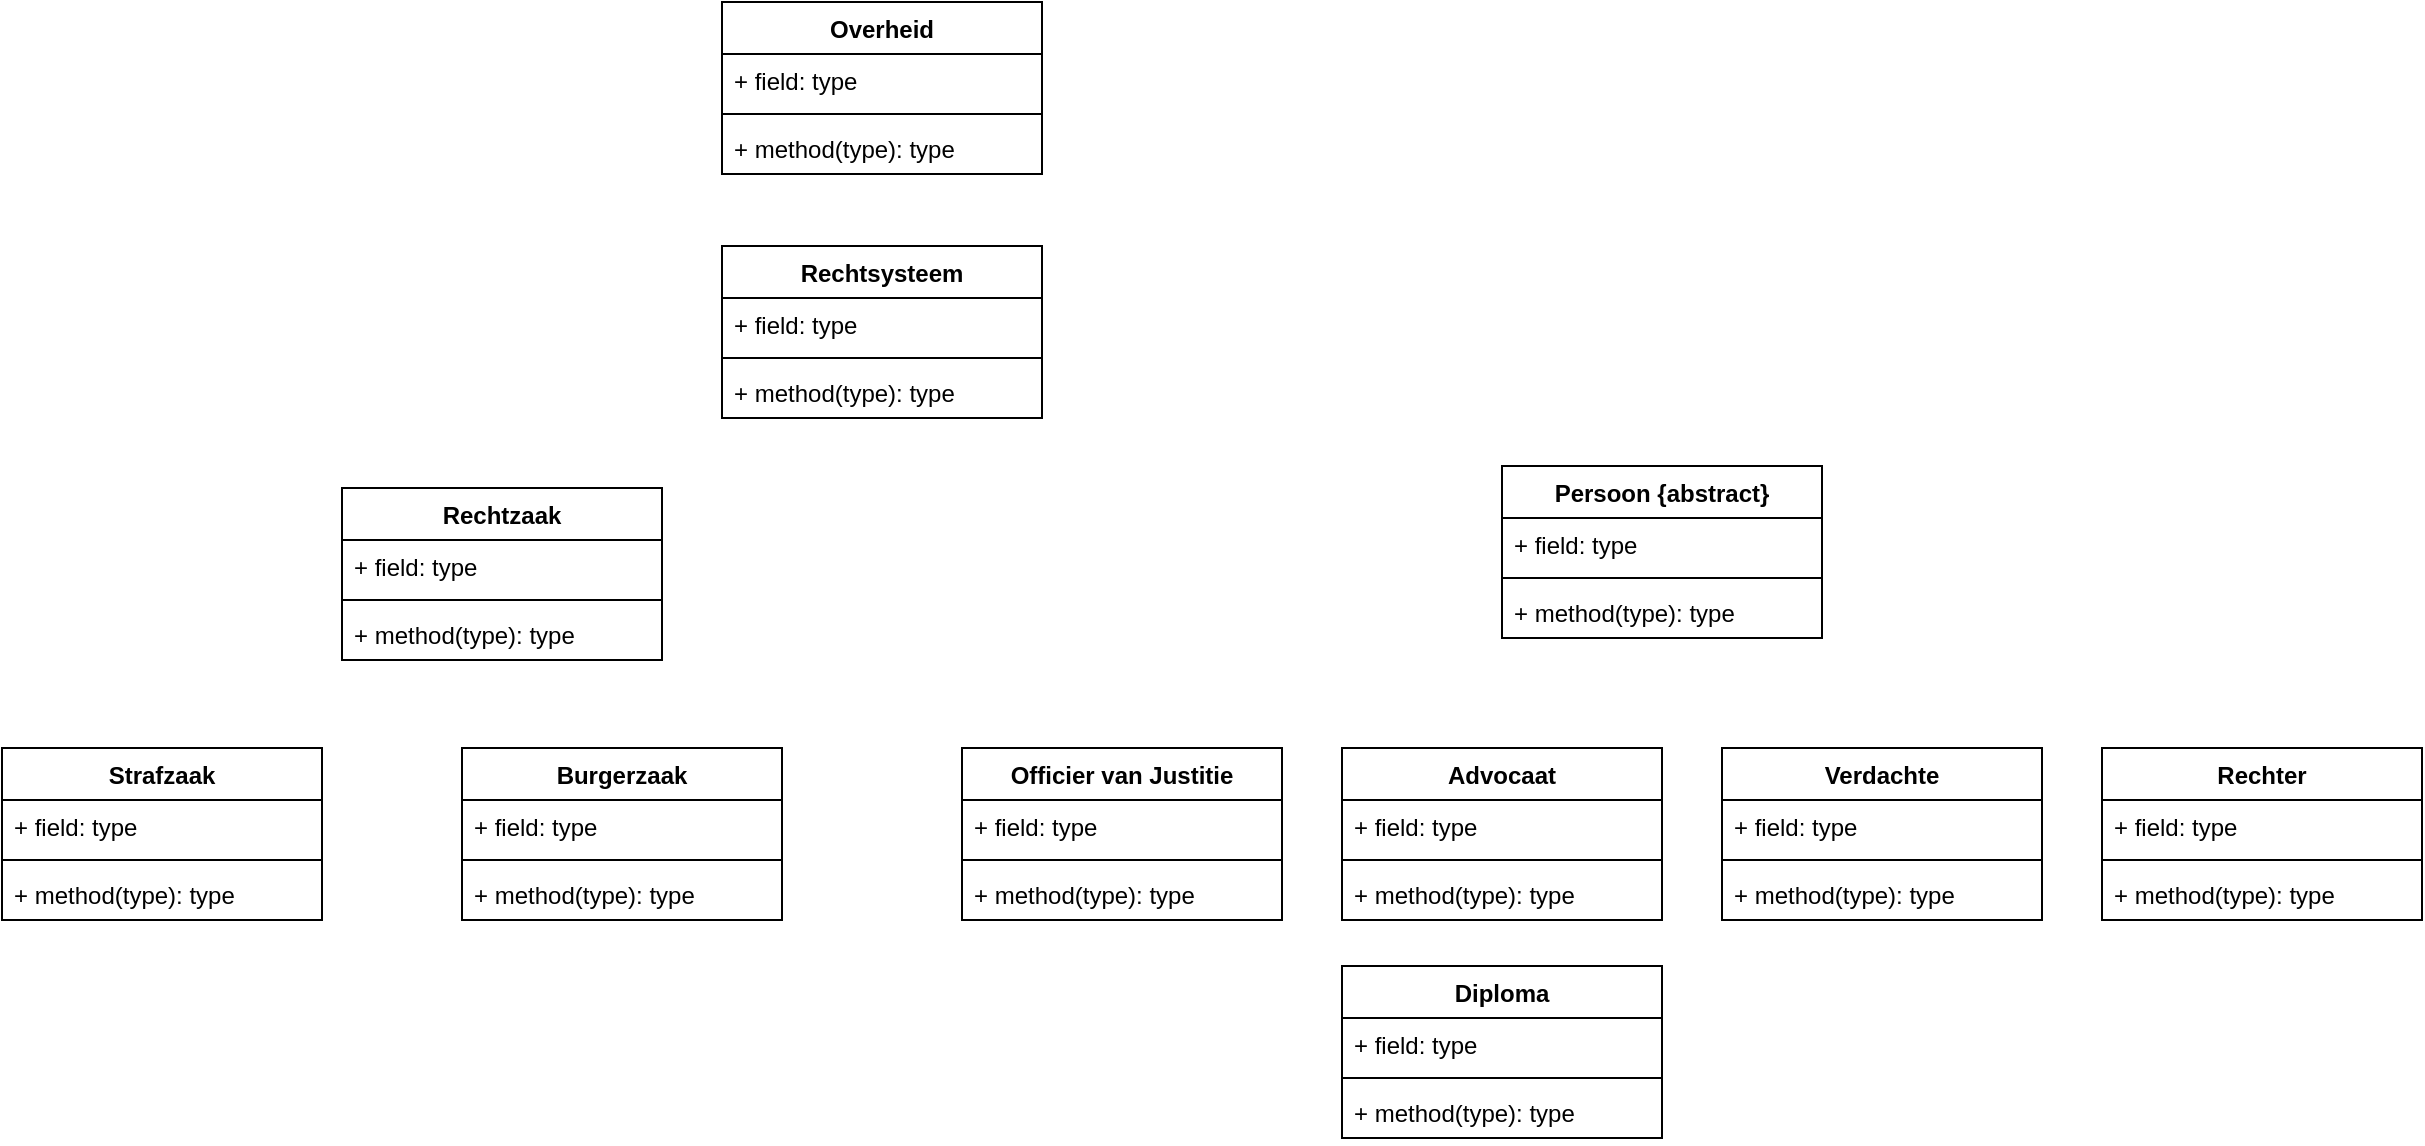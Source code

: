 <mxfile version="17.4.0" type="github">
  <diagram id="wsoN8Qg5C7zon4l7tbFk" name="Page-1">
    <mxGraphModel dx="1426" dy="794" grid="1" gridSize="10" guides="1" tooltips="1" connect="1" arrows="1" fold="1" page="1" pageScale="1" pageWidth="827" pageHeight="1169" math="0" shadow="0">
      <root>
        <mxCell id="0" />
        <mxCell id="1" parent="0" />
        <mxCell id="42ex5j18DbH1nC0N2MnO-4" value="Rechtsysteem&#xa;" style="swimlane;fontStyle=1;align=center;verticalAlign=top;childLayout=stackLayout;horizontal=1;startSize=26;horizontalStack=0;resizeParent=1;resizeParentMax=0;resizeLast=0;collapsible=1;marginBottom=0;" vertex="1" parent="1">
          <mxGeometry x="360" y="160" width="160" height="86" as="geometry" />
        </mxCell>
        <mxCell id="42ex5j18DbH1nC0N2MnO-5" value="+ field: type" style="text;strokeColor=none;fillColor=none;align=left;verticalAlign=top;spacingLeft=4;spacingRight=4;overflow=hidden;rotatable=0;points=[[0,0.5],[1,0.5]];portConstraint=eastwest;" vertex="1" parent="42ex5j18DbH1nC0N2MnO-4">
          <mxGeometry y="26" width="160" height="26" as="geometry" />
        </mxCell>
        <mxCell id="42ex5j18DbH1nC0N2MnO-6" value="" style="line;strokeWidth=1;fillColor=none;align=left;verticalAlign=middle;spacingTop=-1;spacingLeft=3;spacingRight=3;rotatable=0;labelPosition=right;points=[];portConstraint=eastwest;" vertex="1" parent="42ex5j18DbH1nC0N2MnO-4">
          <mxGeometry y="52" width="160" height="8" as="geometry" />
        </mxCell>
        <mxCell id="42ex5j18DbH1nC0N2MnO-7" value="+ method(type): type" style="text;strokeColor=none;fillColor=none;align=left;verticalAlign=top;spacingLeft=4;spacingRight=4;overflow=hidden;rotatable=0;points=[[0,0.5],[1,0.5]];portConstraint=eastwest;" vertex="1" parent="42ex5j18DbH1nC0N2MnO-4">
          <mxGeometry y="60" width="160" height="26" as="geometry" />
        </mxCell>
        <mxCell id="42ex5j18DbH1nC0N2MnO-8" value="Persoon {abstract}" style="swimlane;fontStyle=1;align=center;verticalAlign=top;childLayout=stackLayout;horizontal=1;startSize=26;horizontalStack=0;resizeParent=1;resizeParentMax=0;resizeLast=0;collapsible=1;marginBottom=0;" vertex="1" parent="1">
          <mxGeometry x="750" y="270" width="160" height="86" as="geometry" />
        </mxCell>
        <mxCell id="42ex5j18DbH1nC0N2MnO-9" value="+ field: type" style="text;strokeColor=none;fillColor=none;align=left;verticalAlign=top;spacingLeft=4;spacingRight=4;overflow=hidden;rotatable=0;points=[[0,0.5],[1,0.5]];portConstraint=eastwest;" vertex="1" parent="42ex5j18DbH1nC0N2MnO-8">
          <mxGeometry y="26" width="160" height="26" as="geometry" />
        </mxCell>
        <mxCell id="42ex5j18DbH1nC0N2MnO-10" value="" style="line;strokeWidth=1;fillColor=none;align=left;verticalAlign=middle;spacingTop=-1;spacingLeft=3;spacingRight=3;rotatable=0;labelPosition=right;points=[];portConstraint=eastwest;" vertex="1" parent="42ex5j18DbH1nC0N2MnO-8">
          <mxGeometry y="52" width="160" height="8" as="geometry" />
        </mxCell>
        <mxCell id="42ex5j18DbH1nC0N2MnO-11" value="+ method(type): type" style="text;strokeColor=none;fillColor=none;align=left;verticalAlign=top;spacingLeft=4;spacingRight=4;overflow=hidden;rotatable=0;points=[[0,0.5],[1,0.5]];portConstraint=eastwest;" vertex="1" parent="42ex5j18DbH1nC0N2MnO-8">
          <mxGeometry y="60" width="160" height="26" as="geometry" />
        </mxCell>
        <mxCell id="42ex5j18DbH1nC0N2MnO-12" value="Rechter" style="swimlane;fontStyle=1;align=center;verticalAlign=top;childLayout=stackLayout;horizontal=1;startSize=26;horizontalStack=0;resizeParent=1;resizeParentMax=0;resizeLast=0;collapsible=1;marginBottom=0;" vertex="1" parent="1">
          <mxGeometry x="1050" y="411" width="160" height="86" as="geometry" />
        </mxCell>
        <mxCell id="42ex5j18DbH1nC0N2MnO-13" value="+ field: type" style="text;strokeColor=none;fillColor=none;align=left;verticalAlign=top;spacingLeft=4;spacingRight=4;overflow=hidden;rotatable=0;points=[[0,0.5],[1,0.5]];portConstraint=eastwest;" vertex="1" parent="42ex5j18DbH1nC0N2MnO-12">
          <mxGeometry y="26" width="160" height="26" as="geometry" />
        </mxCell>
        <mxCell id="42ex5j18DbH1nC0N2MnO-14" value="" style="line;strokeWidth=1;fillColor=none;align=left;verticalAlign=middle;spacingTop=-1;spacingLeft=3;spacingRight=3;rotatable=0;labelPosition=right;points=[];portConstraint=eastwest;" vertex="1" parent="42ex5j18DbH1nC0N2MnO-12">
          <mxGeometry y="52" width="160" height="8" as="geometry" />
        </mxCell>
        <mxCell id="42ex5j18DbH1nC0N2MnO-15" value="+ method(type): type" style="text;strokeColor=none;fillColor=none;align=left;verticalAlign=top;spacingLeft=4;spacingRight=4;overflow=hidden;rotatable=0;points=[[0,0.5],[1,0.5]];portConstraint=eastwest;" vertex="1" parent="42ex5j18DbH1nC0N2MnO-12">
          <mxGeometry y="60" width="160" height="26" as="geometry" />
        </mxCell>
        <mxCell id="42ex5j18DbH1nC0N2MnO-16" value="Verdachte&#xa;" style="swimlane;fontStyle=1;align=center;verticalAlign=top;childLayout=stackLayout;horizontal=1;startSize=26;horizontalStack=0;resizeParent=1;resizeParentMax=0;resizeLast=0;collapsible=1;marginBottom=0;" vertex="1" parent="1">
          <mxGeometry x="860" y="411" width="160" height="86" as="geometry" />
        </mxCell>
        <mxCell id="42ex5j18DbH1nC0N2MnO-17" value="+ field: type" style="text;strokeColor=none;fillColor=none;align=left;verticalAlign=top;spacingLeft=4;spacingRight=4;overflow=hidden;rotatable=0;points=[[0,0.5],[1,0.5]];portConstraint=eastwest;" vertex="1" parent="42ex5j18DbH1nC0N2MnO-16">
          <mxGeometry y="26" width="160" height="26" as="geometry" />
        </mxCell>
        <mxCell id="42ex5j18DbH1nC0N2MnO-18" value="" style="line;strokeWidth=1;fillColor=none;align=left;verticalAlign=middle;spacingTop=-1;spacingLeft=3;spacingRight=3;rotatable=0;labelPosition=right;points=[];portConstraint=eastwest;" vertex="1" parent="42ex5j18DbH1nC0N2MnO-16">
          <mxGeometry y="52" width="160" height="8" as="geometry" />
        </mxCell>
        <mxCell id="42ex5j18DbH1nC0N2MnO-19" value="+ method(type): type" style="text;strokeColor=none;fillColor=none;align=left;verticalAlign=top;spacingLeft=4;spacingRight=4;overflow=hidden;rotatable=0;points=[[0,0.5],[1,0.5]];portConstraint=eastwest;" vertex="1" parent="42ex5j18DbH1nC0N2MnO-16">
          <mxGeometry y="60" width="160" height="26" as="geometry" />
        </mxCell>
        <mxCell id="42ex5j18DbH1nC0N2MnO-20" value="Advocaat&#xa;" style="swimlane;fontStyle=1;align=center;verticalAlign=top;childLayout=stackLayout;horizontal=1;startSize=26;horizontalStack=0;resizeParent=1;resizeParentMax=0;resizeLast=0;collapsible=1;marginBottom=0;" vertex="1" parent="1">
          <mxGeometry x="670" y="411" width="160" height="86" as="geometry" />
        </mxCell>
        <mxCell id="42ex5j18DbH1nC0N2MnO-21" value="+ field: type" style="text;strokeColor=none;fillColor=none;align=left;verticalAlign=top;spacingLeft=4;spacingRight=4;overflow=hidden;rotatable=0;points=[[0,0.5],[1,0.5]];portConstraint=eastwest;" vertex="1" parent="42ex5j18DbH1nC0N2MnO-20">
          <mxGeometry y="26" width="160" height="26" as="geometry" />
        </mxCell>
        <mxCell id="42ex5j18DbH1nC0N2MnO-22" value="" style="line;strokeWidth=1;fillColor=none;align=left;verticalAlign=middle;spacingTop=-1;spacingLeft=3;spacingRight=3;rotatable=0;labelPosition=right;points=[];portConstraint=eastwest;" vertex="1" parent="42ex5j18DbH1nC0N2MnO-20">
          <mxGeometry y="52" width="160" height="8" as="geometry" />
        </mxCell>
        <mxCell id="42ex5j18DbH1nC0N2MnO-23" value="+ method(type): type" style="text;strokeColor=none;fillColor=none;align=left;verticalAlign=top;spacingLeft=4;spacingRight=4;overflow=hidden;rotatable=0;points=[[0,0.5],[1,0.5]];portConstraint=eastwest;" vertex="1" parent="42ex5j18DbH1nC0N2MnO-20">
          <mxGeometry y="60" width="160" height="26" as="geometry" />
        </mxCell>
        <mxCell id="42ex5j18DbH1nC0N2MnO-24" value="Officier van Justitie" style="swimlane;fontStyle=1;align=center;verticalAlign=top;childLayout=stackLayout;horizontal=1;startSize=26;horizontalStack=0;resizeParent=1;resizeParentMax=0;resizeLast=0;collapsible=1;marginBottom=0;" vertex="1" parent="1">
          <mxGeometry x="480" y="411" width="160" height="86" as="geometry" />
        </mxCell>
        <mxCell id="42ex5j18DbH1nC0N2MnO-25" value="+ field: type" style="text;strokeColor=none;fillColor=none;align=left;verticalAlign=top;spacingLeft=4;spacingRight=4;overflow=hidden;rotatable=0;points=[[0,0.5],[1,0.5]];portConstraint=eastwest;" vertex="1" parent="42ex5j18DbH1nC0N2MnO-24">
          <mxGeometry y="26" width="160" height="26" as="geometry" />
        </mxCell>
        <mxCell id="42ex5j18DbH1nC0N2MnO-26" value="" style="line;strokeWidth=1;fillColor=none;align=left;verticalAlign=middle;spacingTop=-1;spacingLeft=3;spacingRight=3;rotatable=0;labelPosition=right;points=[];portConstraint=eastwest;" vertex="1" parent="42ex5j18DbH1nC0N2MnO-24">
          <mxGeometry y="52" width="160" height="8" as="geometry" />
        </mxCell>
        <mxCell id="42ex5j18DbH1nC0N2MnO-27" value="+ method(type): type" style="text;strokeColor=none;fillColor=none;align=left;verticalAlign=top;spacingLeft=4;spacingRight=4;overflow=hidden;rotatable=0;points=[[0,0.5],[1,0.5]];portConstraint=eastwest;" vertex="1" parent="42ex5j18DbH1nC0N2MnO-24">
          <mxGeometry y="60" width="160" height="26" as="geometry" />
        </mxCell>
        <mxCell id="42ex5j18DbH1nC0N2MnO-28" value="Overheid" style="swimlane;fontStyle=1;align=center;verticalAlign=top;childLayout=stackLayout;horizontal=1;startSize=26;horizontalStack=0;resizeParent=1;resizeParentMax=0;resizeLast=0;collapsible=1;marginBottom=0;" vertex="1" parent="1">
          <mxGeometry x="360" y="38" width="160" height="86" as="geometry" />
        </mxCell>
        <mxCell id="42ex5j18DbH1nC0N2MnO-29" value="+ field: type" style="text;strokeColor=none;fillColor=none;align=left;verticalAlign=top;spacingLeft=4;spacingRight=4;overflow=hidden;rotatable=0;points=[[0,0.5],[1,0.5]];portConstraint=eastwest;" vertex="1" parent="42ex5j18DbH1nC0N2MnO-28">
          <mxGeometry y="26" width="160" height="26" as="geometry" />
        </mxCell>
        <mxCell id="42ex5j18DbH1nC0N2MnO-30" value="" style="line;strokeWidth=1;fillColor=none;align=left;verticalAlign=middle;spacingTop=-1;spacingLeft=3;spacingRight=3;rotatable=0;labelPosition=right;points=[];portConstraint=eastwest;" vertex="1" parent="42ex5j18DbH1nC0N2MnO-28">
          <mxGeometry y="52" width="160" height="8" as="geometry" />
        </mxCell>
        <mxCell id="42ex5j18DbH1nC0N2MnO-31" value="+ method(type): type" style="text;strokeColor=none;fillColor=none;align=left;verticalAlign=top;spacingLeft=4;spacingRight=4;overflow=hidden;rotatable=0;points=[[0,0.5],[1,0.5]];portConstraint=eastwest;" vertex="1" parent="42ex5j18DbH1nC0N2MnO-28">
          <mxGeometry y="60" width="160" height="26" as="geometry" />
        </mxCell>
        <mxCell id="42ex5j18DbH1nC0N2MnO-33" value="Diploma" style="swimlane;fontStyle=1;align=center;verticalAlign=top;childLayout=stackLayout;horizontal=1;startSize=26;horizontalStack=0;resizeParent=1;resizeParentMax=0;resizeLast=0;collapsible=1;marginBottom=0;" vertex="1" parent="1">
          <mxGeometry x="670" y="520" width="160" height="86" as="geometry" />
        </mxCell>
        <mxCell id="42ex5j18DbH1nC0N2MnO-34" value="+ field: type" style="text;strokeColor=none;fillColor=none;align=left;verticalAlign=top;spacingLeft=4;spacingRight=4;overflow=hidden;rotatable=0;points=[[0,0.5],[1,0.5]];portConstraint=eastwest;" vertex="1" parent="42ex5j18DbH1nC0N2MnO-33">
          <mxGeometry y="26" width="160" height="26" as="geometry" />
        </mxCell>
        <mxCell id="42ex5j18DbH1nC0N2MnO-35" value="" style="line;strokeWidth=1;fillColor=none;align=left;verticalAlign=middle;spacingTop=-1;spacingLeft=3;spacingRight=3;rotatable=0;labelPosition=right;points=[];portConstraint=eastwest;" vertex="1" parent="42ex5j18DbH1nC0N2MnO-33">
          <mxGeometry y="52" width="160" height="8" as="geometry" />
        </mxCell>
        <mxCell id="42ex5j18DbH1nC0N2MnO-36" value="+ method(type): type" style="text;strokeColor=none;fillColor=none;align=left;verticalAlign=top;spacingLeft=4;spacingRight=4;overflow=hidden;rotatable=0;points=[[0,0.5],[1,0.5]];portConstraint=eastwest;" vertex="1" parent="42ex5j18DbH1nC0N2MnO-33">
          <mxGeometry y="60" width="160" height="26" as="geometry" />
        </mxCell>
        <mxCell id="42ex5j18DbH1nC0N2MnO-46" value="Rechtzaak" style="swimlane;fontStyle=1;align=center;verticalAlign=top;childLayout=stackLayout;horizontal=1;startSize=26;horizontalStack=0;resizeParent=1;resizeParentMax=0;resizeLast=0;collapsible=1;marginBottom=0;" vertex="1" parent="1">
          <mxGeometry x="170" y="281" width="160" height="86" as="geometry" />
        </mxCell>
        <mxCell id="42ex5j18DbH1nC0N2MnO-47" value="+ field: type" style="text;strokeColor=none;fillColor=none;align=left;verticalAlign=top;spacingLeft=4;spacingRight=4;overflow=hidden;rotatable=0;points=[[0,0.5],[1,0.5]];portConstraint=eastwest;" vertex="1" parent="42ex5j18DbH1nC0N2MnO-46">
          <mxGeometry y="26" width="160" height="26" as="geometry" />
        </mxCell>
        <mxCell id="42ex5j18DbH1nC0N2MnO-48" value="" style="line;strokeWidth=1;fillColor=none;align=left;verticalAlign=middle;spacingTop=-1;spacingLeft=3;spacingRight=3;rotatable=0;labelPosition=right;points=[];portConstraint=eastwest;" vertex="1" parent="42ex5j18DbH1nC0N2MnO-46">
          <mxGeometry y="52" width="160" height="8" as="geometry" />
        </mxCell>
        <mxCell id="42ex5j18DbH1nC0N2MnO-49" value="+ method(type): type" style="text;strokeColor=none;fillColor=none;align=left;verticalAlign=top;spacingLeft=4;spacingRight=4;overflow=hidden;rotatable=0;points=[[0,0.5],[1,0.5]];portConstraint=eastwest;" vertex="1" parent="42ex5j18DbH1nC0N2MnO-46">
          <mxGeometry y="60" width="160" height="26" as="geometry" />
        </mxCell>
        <mxCell id="42ex5j18DbH1nC0N2MnO-50" value="Strafzaak" style="swimlane;fontStyle=1;align=center;verticalAlign=top;childLayout=stackLayout;horizontal=1;startSize=26;horizontalStack=0;resizeParent=1;resizeParentMax=0;resizeLast=0;collapsible=1;marginBottom=0;" vertex="1" parent="1">
          <mxGeometry y="411" width="160" height="86" as="geometry" />
        </mxCell>
        <mxCell id="42ex5j18DbH1nC0N2MnO-51" value="+ field: type" style="text;strokeColor=none;fillColor=none;align=left;verticalAlign=top;spacingLeft=4;spacingRight=4;overflow=hidden;rotatable=0;points=[[0,0.5],[1,0.5]];portConstraint=eastwest;" vertex="1" parent="42ex5j18DbH1nC0N2MnO-50">
          <mxGeometry y="26" width="160" height="26" as="geometry" />
        </mxCell>
        <mxCell id="42ex5j18DbH1nC0N2MnO-52" value="" style="line;strokeWidth=1;fillColor=none;align=left;verticalAlign=middle;spacingTop=-1;spacingLeft=3;spacingRight=3;rotatable=0;labelPosition=right;points=[];portConstraint=eastwest;" vertex="1" parent="42ex5j18DbH1nC0N2MnO-50">
          <mxGeometry y="52" width="160" height="8" as="geometry" />
        </mxCell>
        <mxCell id="42ex5j18DbH1nC0N2MnO-53" value="+ method(type): type" style="text;strokeColor=none;fillColor=none;align=left;verticalAlign=top;spacingLeft=4;spacingRight=4;overflow=hidden;rotatable=0;points=[[0,0.5],[1,0.5]];portConstraint=eastwest;" vertex="1" parent="42ex5j18DbH1nC0N2MnO-50">
          <mxGeometry y="60" width="160" height="26" as="geometry" />
        </mxCell>
        <mxCell id="42ex5j18DbH1nC0N2MnO-54" value="Burgerzaak" style="swimlane;fontStyle=1;align=center;verticalAlign=top;childLayout=stackLayout;horizontal=1;startSize=26;horizontalStack=0;resizeParent=1;resizeParentMax=0;resizeLast=0;collapsible=1;marginBottom=0;" vertex="1" parent="1">
          <mxGeometry x="230" y="411" width="160" height="86" as="geometry" />
        </mxCell>
        <mxCell id="42ex5j18DbH1nC0N2MnO-55" value="+ field: type" style="text;strokeColor=none;fillColor=none;align=left;verticalAlign=top;spacingLeft=4;spacingRight=4;overflow=hidden;rotatable=0;points=[[0,0.5],[1,0.5]];portConstraint=eastwest;" vertex="1" parent="42ex5j18DbH1nC0N2MnO-54">
          <mxGeometry y="26" width="160" height="26" as="geometry" />
        </mxCell>
        <mxCell id="42ex5j18DbH1nC0N2MnO-56" value="" style="line;strokeWidth=1;fillColor=none;align=left;verticalAlign=middle;spacingTop=-1;spacingLeft=3;spacingRight=3;rotatable=0;labelPosition=right;points=[];portConstraint=eastwest;" vertex="1" parent="42ex5j18DbH1nC0N2MnO-54">
          <mxGeometry y="52" width="160" height="8" as="geometry" />
        </mxCell>
        <mxCell id="42ex5j18DbH1nC0N2MnO-57" value="+ method(type): type" style="text;strokeColor=none;fillColor=none;align=left;verticalAlign=top;spacingLeft=4;spacingRight=4;overflow=hidden;rotatable=0;points=[[0,0.5],[1,0.5]];portConstraint=eastwest;" vertex="1" parent="42ex5j18DbH1nC0N2MnO-54">
          <mxGeometry y="60" width="160" height="26" as="geometry" />
        </mxCell>
      </root>
    </mxGraphModel>
  </diagram>
</mxfile>
